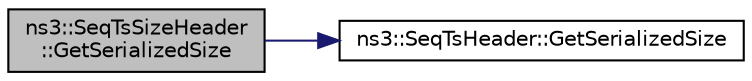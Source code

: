 digraph "ns3::SeqTsSizeHeader::GetSerializedSize"
{
 // LATEX_PDF_SIZE
  edge [fontname="Helvetica",fontsize="10",labelfontname="Helvetica",labelfontsize="10"];
  node [fontname="Helvetica",fontsize="10",shape=record];
  rankdir="LR";
  Node1 [label="ns3::SeqTsSizeHeader\l::GetSerializedSize",height=0.2,width=0.4,color="black", fillcolor="grey75", style="filled", fontcolor="black",tooltip=" "];
  Node1 -> Node2 [color="midnightblue",fontsize="10",style="solid",fontname="Helvetica"];
  Node2 [label="ns3::SeqTsHeader::GetSerializedSize",height=0.2,width=0.4,color="black", fillcolor="white", style="filled",URL="$classns3_1_1_seq_ts_header.html#ae36d1d96be69335b53f091fb1224160c",tooltip=" "];
}
